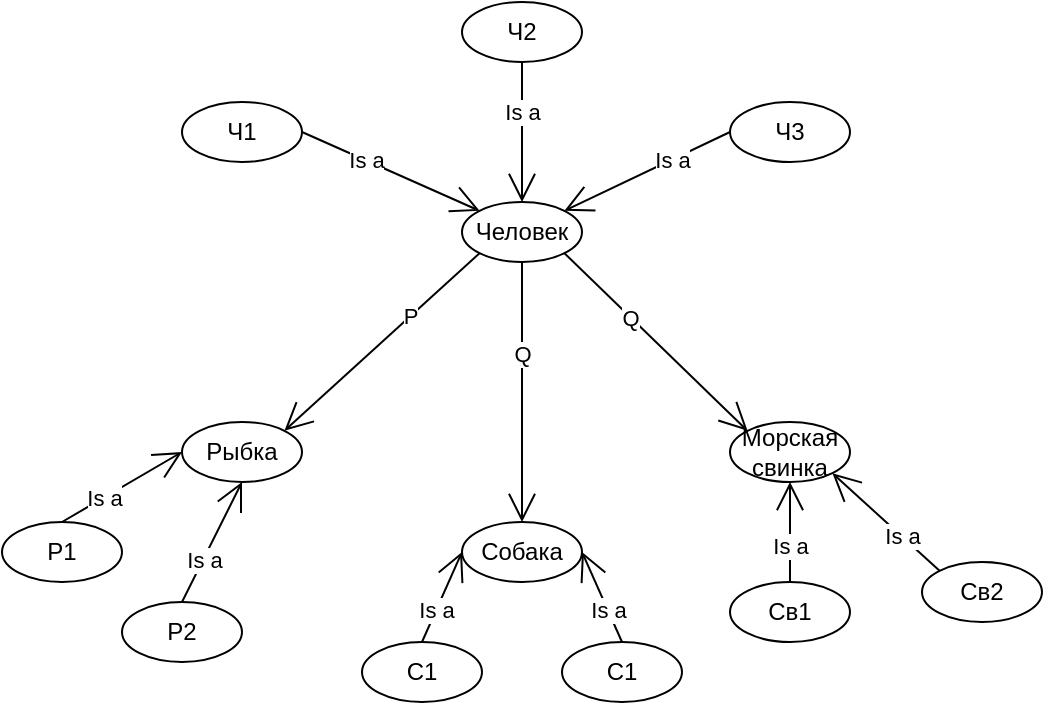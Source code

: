 <mxfile version="22.1.7" type="github">
  <diagram name="Страница — 1" id="lloAKO8NWBnmGpPpq5M4">
    <mxGraphModel dx="691" dy="383" grid="1" gridSize="10" guides="1" tooltips="1" connect="1" arrows="1" fold="1" page="1" pageScale="1" pageWidth="827" pageHeight="1169" math="0" shadow="0">
      <root>
        <mxCell id="0" />
        <mxCell id="1" parent="0" />
        <mxCell id="igG9tNTRTwd6ONi_kht--1" value="Человек" style="ellipse;whiteSpace=wrap;html=1;" vertex="1" parent="1">
          <mxGeometry x="280" y="530" width="60" height="30" as="geometry" />
        </mxCell>
        <mxCell id="igG9tNTRTwd6ONi_kht--3" value="Морская свинка" style="ellipse;whiteSpace=wrap;html=1;" vertex="1" parent="1">
          <mxGeometry x="414" y="640" width="60" height="30" as="geometry" />
        </mxCell>
        <mxCell id="igG9tNTRTwd6ONi_kht--4" value="Рыбка" style="ellipse;whiteSpace=wrap;html=1;" vertex="1" parent="1">
          <mxGeometry x="140" y="640" width="60" height="30" as="geometry" />
        </mxCell>
        <mxCell id="igG9tNTRTwd6ONi_kht--6" value="Собака" style="ellipse;whiteSpace=wrap;html=1;" vertex="1" parent="1">
          <mxGeometry x="280" y="690" width="60" height="30" as="geometry" />
        </mxCell>
        <mxCell id="igG9tNTRTwd6ONi_kht--8" value="Ч1" style="ellipse;whiteSpace=wrap;html=1;" vertex="1" parent="1">
          <mxGeometry x="140" y="480" width="60" height="30" as="geometry" />
        </mxCell>
        <mxCell id="igG9tNTRTwd6ONi_kht--9" value="Ч2" style="ellipse;whiteSpace=wrap;html=1;" vertex="1" parent="1">
          <mxGeometry x="280" y="430" width="60" height="30" as="geometry" />
        </mxCell>
        <mxCell id="igG9tNTRTwd6ONi_kht--10" value="Ч3" style="ellipse;whiteSpace=wrap;html=1;" vertex="1" parent="1">
          <mxGeometry x="414" y="480" width="60" height="30" as="geometry" />
        </mxCell>
        <mxCell id="igG9tNTRTwd6ONi_kht--11" value="" style="endArrow=open;endFill=1;endSize=12;html=1;rounded=0;exitX=1;exitY=0.5;exitDx=0;exitDy=0;entryX=0;entryY=0;entryDx=0;entryDy=0;" edge="1" parent="1" source="igG9tNTRTwd6ONi_kht--8" target="igG9tNTRTwd6ONi_kht--1">
          <mxGeometry width="160" relative="1" as="geometry">
            <mxPoint x="240" y="450" as="sourcePoint" />
            <mxPoint x="400" y="450" as="targetPoint" />
          </mxGeometry>
        </mxCell>
        <mxCell id="igG9tNTRTwd6ONi_kht--12" value="Is a" style="edgeLabel;html=1;align=center;verticalAlign=middle;resizable=0;points=[];" vertex="1" connectable="0" parent="igG9tNTRTwd6ONi_kht--11">
          <mxGeometry x="-0.29" relative="1" as="geometry">
            <mxPoint as="offset" />
          </mxGeometry>
        </mxCell>
        <mxCell id="igG9tNTRTwd6ONi_kht--13" value="" style="endArrow=open;endFill=1;endSize=12;html=1;rounded=0;exitX=0.5;exitY=1;exitDx=0;exitDy=0;entryX=0.5;entryY=0;entryDx=0;entryDy=0;" edge="1" parent="1" source="igG9tNTRTwd6ONi_kht--9" target="igG9tNTRTwd6ONi_kht--1">
          <mxGeometry width="160" relative="1" as="geometry">
            <mxPoint x="310" y="560" as="sourcePoint" />
            <mxPoint x="399" y="599" as="targetPoint" />
          </mxGeometry>
        </mxCell>
        <mxCell id="igG9tNTRTwd6ONi_kht--14" value="Is a" style="edgeLabel;html=1;align=center;verticalAlign=middle;resizable=0;points=[];" vertex="1" connectable="0" parent="igG9tNTRTwd6ONi_kht--13">
          <mxGeometry x="-0.29" relative="1" as="geometry">
            <mxPoint as="offset" />
          </mxGeometry>
        </mxCell>
        <mxCell id="igG9tNTRTwd6ONi_kht--15" value="" style="endArrow=open;endFill=1;endSize=12;html=1;rounded=0;exitX=0;exitY=0.5;exitDx=0;exitDy=0;entryX=1;entryY=0;entryDx=0;entryDy=0;" edge="1" parent="1" source="igG9tNTRTwd6ONi_kht--10" target="igG9tNTRTwd6ONi_kht--1">
          <mxGeometry width="160" relative="1" as="geometry">
            <mxPoint x="220" y="515" as="sourcePoint" />
            <mxPoint x="309" y="554" as="targetPoint" />
          </mxGeometry>
        </mxCell>
        <mxCell id="igG9tNTRTwd6ONi_kht--16" value="Is a" style="edgeLabel;html=1;align=center;verticalAlign=middle;resizable=0;points=[];" vertex="1" connectable="0" parent="igG9tNTRTwd6ONi_kht--15">
          <mxGeometry x="-0.29" relative="1" as="geometry">
            <mxPoint as="offset" />
          </mxGeometry>
        </mxCell>
        <mxCell id="igG9tNTRTwd6ONi_kht--17" value="" style="endArrow=open;endFill=1;endSize=12;html=1;rounded=0;exitX=0;exitY=1;exitDx=0;exitDy=0;entryX=1;entryY=0;entryDx=0;entryDy=0;" edge="1" parent="1" source="igG9tNTRTwd6ONi_kht--1" target="igG9tNTRTwd6ONi_kht--4">
          <mxGeometry width="160" relative="1" as="geometry">
            <mxPoint x="251" y="620" as="sourcePoint" />
            <mxPoint x="340" y="659" as="targetPoint" />
          </mxGeometry>
        </mxCell>
        <mxCell id="igG9tNTRTwd6ONi_kht--18" value="P" style="edgeLabel;html=1;align=center;verticalAlign=middle;resizable=0;points=[];" vertex="1" connectable="0" parent="igG9tNTRTwd6ONi_kht--17">
          <mxGeometry x="-0.29" relative="1" as="geometry">
            <mxPoint as="offset" />
          </mxGeometry>
        </mxCell>
        <mxCell id="igG9tNTRTwd6ONi_kht--19" value="" style="endArrow=open;endFill=1;endSize=12;html=1;rounded=0;exitX=0.5;exitY=1;exitDx=0;exitDy=0;entryX=0.5;entryY=0;entryDx=0;entryDy=0;" edge="1" parent="1" source="igG9tNTRTwd6ONi_kht--1" target="igG9tNTRTwd6ONi_kht--6">
          <mxGeometry width="160" relative="1" as="geometry">
            <mxPoint x="368" y="585" as="sourcePoint" />
            <mxPoint x="270" y="673" as="targetPoint" />
          </mxGeometry>
        </mxCell>
        <mxCell id="igG9tNTRTwd6ONi_kht--20" value="Q" style="edgeLabel;html=1;align=center;verticalAlign=middle;resizable=0;points=[];" vertex="1" connectable="0" parent="igG9tNTRTwd6ONi_kht--19">
          <mxGeometry x="-0.29" relative="1" as="geometry">
            <mxPoint as="offset" />
          </mxGeometry>
        </mxCell>
        <mxCell id="igG9tNTRTwd6ONi_kht--21" value="" style="endArrow=open;endFill=1;endSize=12;html=1;rounded=0;exitX=1;exitY=1;exitDx=0;exitDy=0;entryX=0;entryY=0;entryDx=0;entryDy=0;" edge="1" parent="1" source="igG9tNTRTwd6ONi_kht--1" target="igG9tNTRTwd6ONi_kht--3">
          <mxGeometry width="160" relative="1" as="geometry">
            <mxPoint x="350" y="570" as="sourcePoint" />
            <mxPoint x="350" y="700" as="targetPoint" />
          </mxGeometry>
        </mxCell>
        <mxCell id="igG9tNTRTwd6ONi_kht--22" value="Q" style="edgeLabel;html=1;align=center;verticalAlign=middle;resizable=0;points=[];" vertex="1" connectable="0" parent="igG9tNTRTwd6ONi_kht--21">
          <mxGeometry x="-0.29" relative="1" as="geometry">
            <mxPoint as="offset" />
          </mxGeometry>
        </mxCell>
        <mxCell id="igG9tNTRTwd6ONi_kht--23" value="Р1" style="ellipse;whiteSpace=wrap;html=1;" vertex="1" parent="1">
          <mxGeometry x="50" y="690" width="60" height="30" as="geometry" />
        </mxCell>
        <mxCell id="igG9tNTRTwd6ONi_kht--24" value="Р2" style="ellipse;whiteSpace=wrap;html=1;" vertex="1" parent="1">
          <mxGeometry x="110" y="730" width="60" height="30" as="geometry" />
        </mxCell>
        <mxCell id="igG9tNTRTwd6ONi_kht--25" value="C1" style="ellipse;whiteSpace=wrap;html=1;" vertex="1" parent="1">
          <mxGeometry x="230" y="750" width="60" height="30" as="geometry" />
        </mxCell>
        <mxCell id="igG9tNTRTwd6ONi_kht--26" value="C1" style="ellipse;whiteSpace=wrap;html=1;" vertex="1" parent="1">
          <mxGeometry x="330" y="750" width="60" height="30" as="geometry" />
        </mxCell>
        <mxCell id="igG9tNTRTwd6ONi_kht--27" value="Св1" style="ellipse;whiteSpace=wrap;html=1;" vertex="1" parent="1">
          <mxGeometry x="414" y="720" width="60" height="30" as="geometry" />
        </mxCell>
        <mxCell id="igG9tNTRTwd6ONi_kht--28" value="Св2" style="ellipse;whiteSpace=wrap;html=1;" vertex="1" parent="1">
          <mxGeometry x="510" y="710" width="60" height="30" as="geometry" />
        </mxCell>
        <mxCell id="igG9tNTRTwd6ONi_kht--29" value="" style="endArrow=open;endFill=1;endSize=12;html=1;rounded=0;exitX=0.5;exitY=0;exitDx=0;exitDy=0;entryX=0.5;entryY=1;entryDx=0;entryDy=0;" edge="1" parent="1" source="igG9tNTRTwd6ONi_kht--27" target="igG9tNTRTwd6ONi_kht--3">
          <mxGeometry width="160" relative="1" as="geometry">
            <mxPoint x="500" y="790" as="sourcePoint" />
            <mxPoint x="417" y="829" as="targetPoint" />
          </mxGeometry>
        </mxCell>
        <mxCell id="igG9tNTRTwd6ONi_kht--30" value="Is a" style="edgeLabel;html=1;align=center;verticalAlign=middle;resizable=0;points=[];" vertex="1" connectable="0" parent="igG9tNTRTwd6ONi_kht--29">
          <mxGeometry x="-0.29" relative="1" as="geometry">
            <mxPoint as="offset" />
          </mxGeometry>
        </mxCell>
        <mxCell id="igG9tNTRTwd6ONi_kht--31" value="" style="endArrow=open;endFill=1;endSize=12;html=1;rounded=0;exitX=0;exitY=0;exitDx=0;exitDy=0;entryX=1;entryY=1;entryDx=0;entryDy=0;" edge="1" parent="1" source="igG9tNTRTwd6ONi_kht--28" target="igG9tNTRTwd6ONi_kht--3">
          <mxGeometry width="160" relative="1" as="geometry">
            <mxPoint x="633" y="601" as="sourcePoint" />
            <mxPoint x="550" y="640" as="targetPoint" />
          </mxGeometry>
        </mxCell>
        <mxCell id="igG9tNTRTwd6ONi_kht--32" value="Is a" style="edgeLabel;html=1;align=center;verticalAlign=middle;resizable=0;points=[];" vertex="1" connectable="0" parent="igG9tNTRTwd6ONi_kht--31">
          <mxGeometry x="-0.29" relative="1" as="geometry">
            <mxPoint as="offset" />
          </mxGeometry>
        </mxCell>
        <mxCell id="igG9tNTRTwd6ONi_kht--33" value="" style="endArrow=open;endFill=1;endSize=12;html=1;rounded=0;exitX=0.5;exitY=0;exitDx=0;exitDy=0;entryX=0;entryY=0.5;entryDx=0;entryDy=0;" edge="1" parent="1" source="igG9tNTRTwd6ONi_kht--25" target="igG9tNTRTwd6ONi_kht--6">
          <mxGeometry width="160" relative="1" as="geometry">
            <mxPoint x="250" y="720" as="sourcePoint" />
            <mxPoint x="250" y="670" as="targetPoint" />
          </mxGeometry>
        </mxCell>
        <mxCell id="igG9tNTRTwd6ONi_kht--34" value="Is a" style="edgeLabel;html=1;align=center;verticalAlign=middle;resizable=0;points=[];" vertex="1" connectable="0" parent="igG9tNTRTwd6ONi_kht--33">
          <mxGeometry x="-0.29" relative="1" as="geometry">
            <mxPoint as="offset" />
          </mxGeometry>
        </mxCell>
        <mxCell id="igG9tNTRTwd6ONi_kht--35" value="" style="endArrow=open;endFill=1;endSize=12;html=1;rounded=0;exitX=0.5;exitY=0;exitDx=0;exitDy=0;entryX=1;entryY=0.5;entryDx=0;entryDy=0;" edge="1" parent="1" source="igG9tNTRTwd6ONi_kht--26" target="igG9tNTRTwd6ONi_kht--6">
          <mxGeometry width="160" relative="1" as="geometry">
            <mxPoint x="464" y="740" as="sourcePoint" />
            <mxPoint x="464" y="690" as="targetPoint" />
          </mxGeometry>
        </mxCell>
        <mxCell id="igG9tNTRTwd6ONi_kht--36" value="Is a" style="edgeLabel;html=1;align=center;verticalAlign=middle;resizable=0;points=[];" vertex="1" connectable="0" parent="igG9tNTRTwd6ONi_kht--35">
          <mxGeometry x="-0.29" relative="1" as="geometry">
            <mxPoint as="offset" />
          </mxGeometry>
        </mxCell>
        <mxCell id="igG9tNTRTwd6ONi_kht--39" value="" style="endArrow=open;endFill=1;endSize=12;html=1;rounded=0;exitX=0.5;exitY=0;exitDx=0;exitDy=0;entryX=0.5;entryY=1;entryDx=0;entryDy=0;" edge="1" parent="1" source="igG9tNTRTwd6ONi_kht--24" target="igG9tNTRTwd6ONi_kht--4">
          <mxGeometry width="160" relative="1" as="geometry">
            <mxPoint x="170" y="760" as="sourcePoint" />
            <mxPoint x="170" y="710" as="targetPoint" />
          </mxGeometry>
        </mxCell>
        <mxCell id="igG9tNTRTwd6ONi_kht--40" value="Is a" style="edgeLabel;html=1;align=center;verticalAlign=middle;resizable=0;points=[];" vertex="1" connectable="0" parent="igG9tNTRTwd6ONi_kht--39">
          <mxGeometry x="-0.29" relative="1" as="geometry">
            <mxPoint as="offset" />
          </mxGeometry>
        </mxCell>
        <mxCell id="igG9tNTRTwd6ONi_kht--41" value="" style="endArrow=open;endFill=1;endSize=12;html=1;rounded=0;exitX=0.5;exitY=0;exitDx=0;exitDy=0;entryX=0;entryY=0.5;entryDx=0;entryDy=0;" edge="1" parent="1" source="igG9tNTRTwd6ONi_kht--23" target="igG9tNTRTwd6ONi_kht--4">
          <mxGeometry width="160" relative="1" as="geometry">
            <mxPoint x="79.83" y="680" as="sourcePoint" />
            <mxPoint x="79.83" y="630" as="targetPoint" />
          </mxGeometry>
        </mxCell>
        <mxCell id="igG9tNTRTwd6ONi_kht--42" value="Is a" style="edgeLabel;html=1;align=center;verticalAlign=middle;resizable=0;points=[];" vertex="1" connectable="0" parent="igG9tNTRTwd6ONi_kht--41">
          <mxGeometry x="-0.29" relative="1" as="geometry">
            <mxPoint as="offset" />
          </mxGeometry>
        </mxCell>
      </root>
    </mxGraphModel>
  </diagram>
</mxfile>
